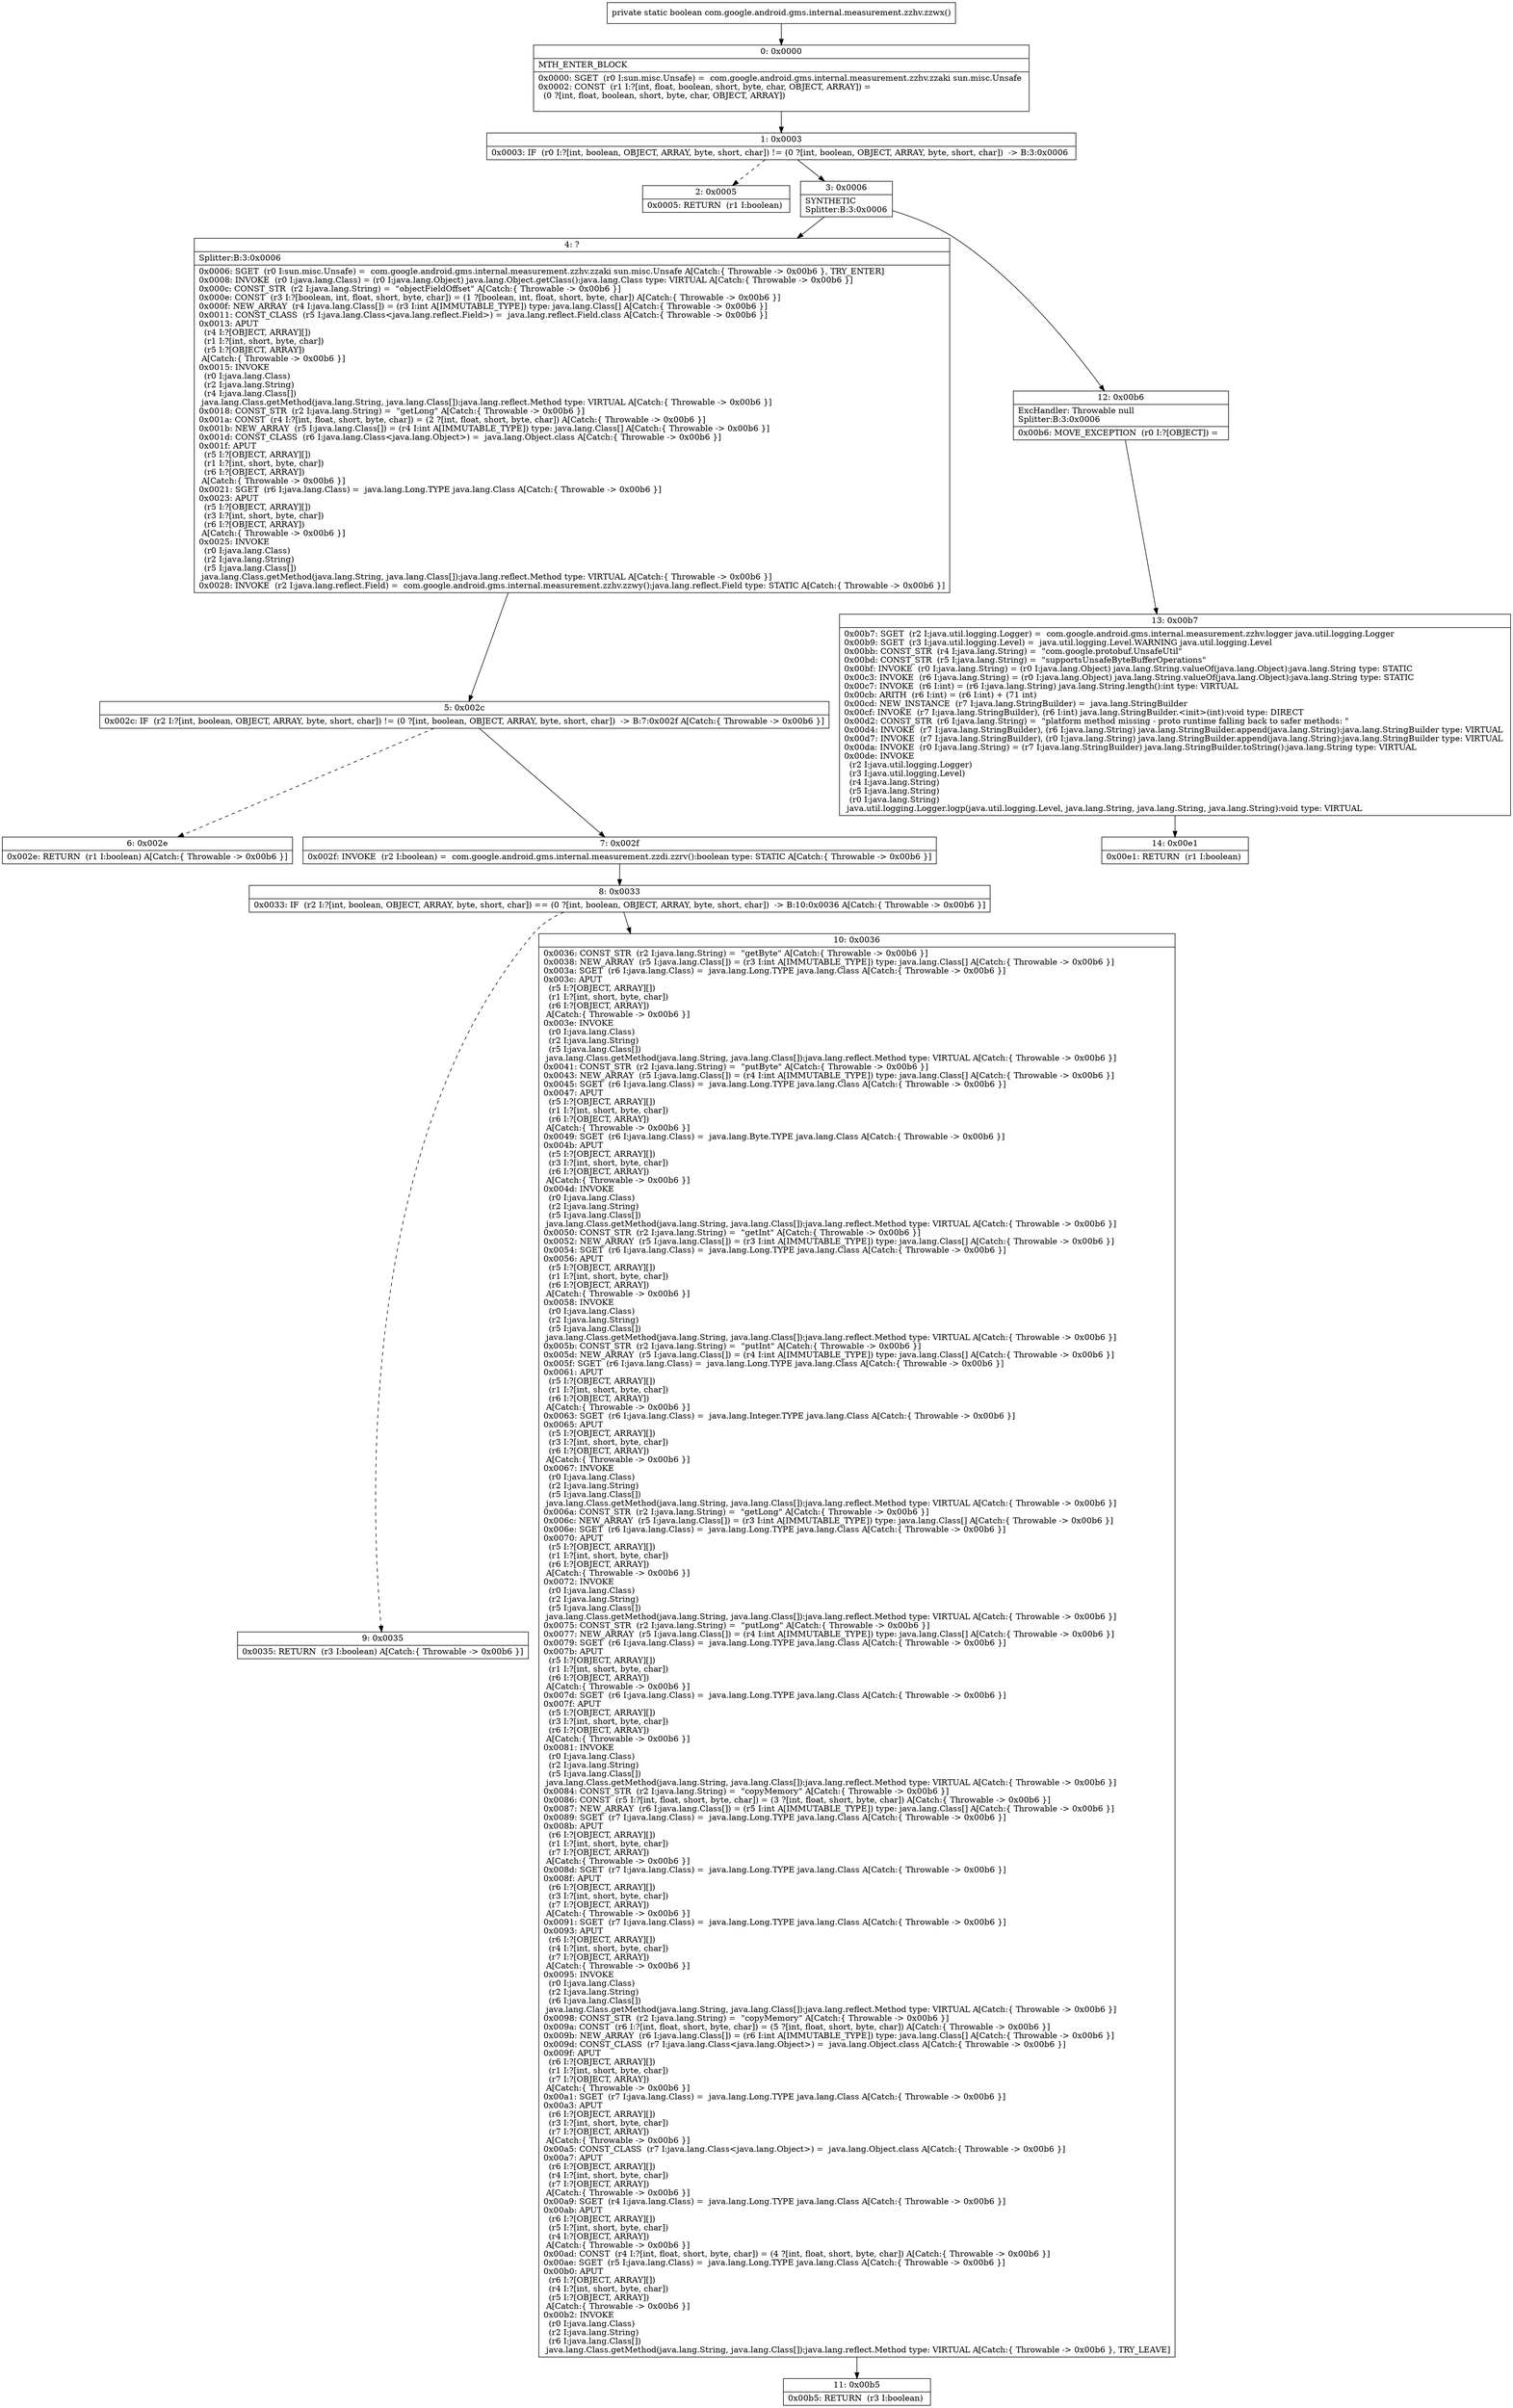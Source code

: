 digraph "CFG forcom.google.android.gms.internal.measurement.zzhv.zzwx()Z" {
Node_0 [shape=record,label="{0\:\ 0x0000|MTH_ENTER_BLOCK\l|0x0000: SGET  (r0 I:sun.misc.Unsafe) =  com.google.android.gms.internal.measurement.zzhv.zzaki sun.misc.Unsafe \l0x0002: CONST  (r1 I:?[int, float, boolean, short, byte, char, OBJECT, ARRAY]) = \l  (0 ?[int, float, boolean, short, byte, char, OBJECT, ARRAY])\l \l}"];
Node_1 [shape=record,label="{1\:\ 0x0003|0x0003: IF  (r0 I:?[int, boolean, OBJECT, ARRAY, byte, short, char]) != (0 ?[int, boolean, OBJECT, ARRAY, byte, short, char])  \-\> B:3:0x0006 \l}"];
Node_2 [shape=record,label="{2\:\ 0x0005|0x0005: RETURN  (r1 I:boolean) \l}"];
Node_3 [shape=record,label="{3\:\ 0x0006|SYNTHETIC\lSplitter:B:3:0x0006\l}"];
Node_4 [shape=record,label="{4\:\ ?|Splitter:B:3:0x0006\l|0x0006: SGET  (r0 I:sun.misc.Unsafe) =  com.google.android.gms.internal.measurement.zzhv.zzaki sun.misc.Unsafe A[Catch:\{ Throwable \-\> 0x00b6 \}, TRY_ENTER]\l0x0008: INVOKE  (r0 I:java.lang.Class) = (r0 I:java.lang.Object) java.lang.Object.getClass():java.lang.Class type: VIRTUAL A[Catch:\{ Throwable \-\> 0x00b6 \}]\l0x000c: CONST_STR  (r2 I:java.lang.String) =  \"objectFieldOffset\" A[Catch:\{ Throwable \-\> 0x00b6 \}]\l0x000e: CONST  (r3 I:?[boolean, int, float, short, byte, char]) = (1 ?[boolean, int, float, short, byte, char]) A[Catch:\{ Throwable \-\> 0x00b6 \}]\l0x000f: NEW_ARRAY  (r4 I:java.lang.Class[]) = (r3 I:int A[IMMUTABLE_TYPE]) type: java.lang.Class[] A[Catch:\{ Throwable \-\> 0x00b6 \}]\l0x0011: CONST_CLASS  (r5 I:java.lang.Class\<java.lang.reflect.Field\>) =  java.lang.reflect.Field.class A[Catch:\{ Throwable \-\> 0x00b6 \}]\l0x0013: APUT  \l  (r4 I:?[OBJECT, ARRAY][])\l  (r1 I:?[int, short, byte, char])\l  (r5 I:?[OBJECT, ARRAY])\l A[Catch:\{ Throwable \-\> 0x00b6 \}]\l0x0015: INVOKE  \l  (r0 I:java.lang.Class)\l  (r2 I:java.lang.String)\l  (r4 I:java.lang.Class[])\l java.lang.Class.getMethod(java.lang.String, java.lang.Class[]):java.lang.reflect.Method type: VIRTUAL A[Catch:\{ Throwable \-\> 0x00b6 \}]\l0x0018: CONST_STR  (r2 I:java.lang.String) =  \"getLong\" A[Catch:\{ Throwable \-\> 0x00b6 \}]\l0x001a: CONST  (r4 I:?[int, float, short, byte, char]) = (2 ?[int, float, short, byte, char]) A[Catch:\{ Throwable \-\> 0x00b6 \}]\l0x001b: NEW_ARRAY  (r5 I:java.lang.Class[]) = (r4 I:int A[IMMUTABLE_TYPE]) type: java.lang.Class[] A[Catch:\{ Throwable \-\> 0x00b6 \}]\l0x001d: CONST_CLASS  (r6 I:java.lang.Class\<java.lang.Object\>) =  java.lang.Object.class A[Catch:\{ Throwable \-\> 0x00b6 \}]\l0x001f: APUT  \l  (r5 I:?[OBJECT, ARRAY][])\l  (r1 I:?[int, short, byte, char])\l  (r6 I:?[OBJECT, ARRAY])\l A[Catch:\{ Throwable \-\> 0x00b6 \}]\l0x0021: SGET  (r6 I:java.lang.Class) =  java.lang.Long.TYPE java.lang.Class A[Catch:\{ Throwable \-\> 0x00b6 \}]\l0x0023: APUT  \l  (r5 I:?[OBJECT, ARRAY][])\l  (r3 I:?[int, short, byte, char])\l  (r6 I:?[OBJECT, ARRAY])\l A[Catch:\{ Throwable \-\> 0x00b6 \}]\l0x0025: INVOKE  \l  (r0 I:java.lang.Class)\l  (r2 I:java.lang.String)\l  (r5 I:java.lang.Class[])\l java.lang.Class.getMethod(java.lang.String, java.lang.Class[]):java.lang.reflect.Method type: VIRTUAL A[Catch:\{ Throwable \-\> 0x00b6 \}]\l0x0028: INVOKE  (r2 I:java.lang.reflect.Field) =  com.google.android.gms.internal.measurement.zzhv.zzwy():java.lang.reflect.Field type: STATIC A[Catch:\{ Throwable \-\> 0x00b6 \}]\l}"];
Node_5 [shape=record,label="{5\:\ 0x002c|0x002c: IF  (r2 I:?[int, boolean, OBJECT, ARRAY, byte, short, char]) != (0 ?[int, boolean, OBJECT, ARRAY, byte, short, char])  \-\> B:7:0x002f A[Catch:\{ Throwable \-\> 0x00b6 \}]\l}"];
Node_6 [shape=record,label="{6\:\ 0x002e|0x002e: RETURN  (r1 I:boolean) A[Catch:\{ Throwable \-\> 0x00b6 \}]\l}"];
Node_7 [shape=record,label="{7\:\ 0x002f|0x002f: INVOKE  (r2 I:boolean) =  com.google.android.gms.internal.measurement.zzdi.zzrv():boolean type: STATIC A[Catch:\{ Throwable \-\> 0x00b6 \}]\l}"];
Node_8 [shape=record,label="{8\:\ 0x0033|0x0033: IF  (r2 I:?[int, boolean, OBJECT, ARRAY, byte, short, char]) == (0 ?[int, boolean, OBJECT, ARRAY, byte, short, char])  \-\> B:10:0x0036 A[Catch:\{ Throwable \-\> 0x00b6 \}]\l}"];
Node_9 [shape=record,label="{9\:\ 0x0035|0x0035: RETURN  (r3 I:boolean) A[Catch:\{ Throwable \-\> 0x00b6 \}]\l}"];
Node_10 [shape=record,label="{10\:\ 0x0036|0x0036: CONST_STR  (r2 I:java.lang.String) =  \"getByte\" A[Catch:\{ Throwable \-\> 0x00b6 \}]\l0x0038: NEW_ARRAY  (r5 I:java.lang.Class[]) = (r3 I:int A[IMMUTABLE_TYPE]) type: java.lang.Class[] A[Catch:\{ Throwable \-\> 0x00b6 \}]\l0x003a: SGET  (r6 I:java.lang.Class) =  java.lang.Long.TYPE java.lang.Class A[Catch:\{ Throwable \-\> 0x00b6 \}]\l0x003c: APUT  \l  (r5 I:?[OBJECT, ARRAY][])\l  (r1 I:?[int, short, byte, char])\l  (r6 I:?[OBJECT, ARRAY])\l A[Catch:\{ Throwable \-\> 0x00b6 \}]\l0x003e: INVOKE  \l  (r0 I:java.lang.Class)\l  (r2 I:java.lang.String)\l  (r5 I:java.lang.Class[])\l java.lang.Class.getMethod(java.lang.String, java.lang.Class[]):java.lang.reflect.Method type: VIRTUAL A[Catch:\{ Throwable \-\> 0x00b6 \}]\l0x0041: CONST_STR  (r2 I:java.lang.String) =  \"putByte\" A[Catch:\{ Throwable \-\> 0x00b6 \}]\l0x0043: NEW_ARRAY  (r5 I:java.lang.Class[]) = (r4 I:int A[IMMUTABLE_TYPE]) type: java.lang.Class[] A[Catch:\{ Throwable \-\> 0x00b6 \}]\l0x0045: SGET  (r6 I:java.lang.Class) =  java.lang.Long.TYPE java.lang.Class A[Catch:\{ Throwable \-\> 0x00b6 \}]\l0x0047: APUT  \l  (r5 I:?[OBJECT, ARRAY][])\l  (r1 I:?[int, short, byte, char])\l  (r6 I:?[OBJECT, ARRAY])\l A[Catch:\{ Throwable \-\> 0x00b6 \}]\l0x0049: SGET  (r6 I:java.lang.Class) =  java.lang.Byte.TYPE java.lang.Class A[Catch:\{ Throwable \-\> 0x00b6 \}]\l0x004b: APUT  \l  (r5 I:?[OBJECT, ARRAY][])\l  (r3 I:?[int, short, byte, char])\l  (r6 I:?[OBJECT, ARRAY])\l A[Catch:\{ Throwable \-\> 0x00b6 \}]\l0x004d: INVOKE  \l  (r0 I:java.lang.Class)\l  (r2 I:java.lang.String)\l  (r5 I:java.lang.Class[])\l java.lang.Class.getMethod(java.lang.String, java.lang.Class[]):java.lang.reflect.Method type: VIRTUAL A[Catch:\{ Throwable \-\> 0x00b6 \}]\l0x0050: CONST_STR  (r2 I:java.lang.String) =  \"getInt\" A[Catch:\{ Throwable \-\> 0x00b6 \}]\l0x0052: NEW_ARRAY  (r5 I:java.lang.Class[]) = (r3 I:int A[IMMUTABLE_TYPE]) type: java.lang.Class[] A[Catch:\{ Throwable \-\> 0x00b6 \}]\l0x0054: SGET  (r6 I:java.lang.Class) =  java.lang.Long.TYPE java.lang.Class A[Catch:\{ Throwable \-\> 0x00b6 \}]\l0x0056: APUT  \l  (r5 I:?[OBJECT, ARRAY][])\l  (r1 I:?[int, short, byte, char])\l  (r6 I:?[OBJECT, ARRAY])\l A[Catch:\{ Throwable \-\> 0x00b6 \}]\l0x0058: INVOKE  \l  (r0 I:java.lang.Class)\l  (r2 I:java.lang.String)\l  (r5 I:java.lang.Class[])\l java.lang.Class.getMethod(java.lang.String, java.lang.Class[]):java.lang.reflect.Method type: VIRTUAL A[Catch:\{ Throwable \-\> 0x00b6 \}]\l0x005b: CONST_STR  (r2 I:java.lang.String) =  \"putInt\" A[Catch:\{ Throwable \-\> 0x00b6 \}]\l0x005d: NEW_ARRAY  (r5 I:java.lang.Class[]) = (r4 I:int A[IMMUTABLE_TYPE]) type: java.lang.Class[] A[Catch:\{ Throwable \-\> 0x00b6 \}]\l0x005f: SGET  (r6 I:java.lang.Class) =  java.lang.Long.TYPE java.lang.Class A[Catch:\{ Throwable \-\> 0x00b6 \}]\l0x0061: APUT  \l  (r5 I:?[OBJECT, ARRAY][])\l  (r1 I:?[int, short, byte, char])\l  (r6 I:?[OBJECT, ARRAY])\l A[Catch:\{ Throwable \-\> 0x00b6 \}]\l0x0063: SGET  (r6 I:java.lang.Class) =  java.lang.Integer.TYPE java.lang.Class A[Catch:\{ Throwable \-\> 0x00b6 \}]\l0x0065: APUT  \l  (r5 I:?[OBJECT, ARRAY][])\l  (r3 I:?[int, short, byte, char])\l  (r6 I:?[OBJECT, ARRAY])\l A[Catch:\{ Throwable \-\> 0x00b6 \}]\l0x0067: INVOKE  \l  (r0 I:java.lang.Class)\l  (r2 I:java.lang.String)\l  (r5 I:java.lang.Class[])\l java.lang.Class.getMethod(java.lang.String, java.lang.Class[]):java.lang.reflect.Method type: VIRTUAL A[Catch:\{ Throwable \-\> 0x00b6 \}]\l0x006a: CONST_STR  (r2 I:java.lang.String) =  \"getLong\" A[Catch:\{ Throwable \-\> 0x00b6 \}]\l0x006c: NEW_ARRAY  (r5 I:java.lang.Class[]) = (r3 I:int A[IMMUTABLE_TYPE]) type: java.lang.Class[] A[Catch:\{ Throwable \-\> 0x00b6 \}]\l0x006e: SGET  (r6 I:java.lang.Class) =  java.lang.Long.TYPE java.lang.Class A[Catch:\{ Throwable \-\> 0x00b6 \}]\l0x0070: APUT  \l  (r5 I:?[OBJECT, ARRAY][])\l  (r1 I:?[int, short, byte, char])\l  (r6 I:?[OBJECT, ARRAY])\l A[Catch:\{ Throwable \-\> 0x00b6 \}]\l0x0072: INVOKE  \l  (r0 I:java.lang.Class)\l  (r2 I:java.lang.String)\l  (r5 I:java.lang.Class[])\l java.lang.Class.getMethod(java.lang.String, java.lang.Class[]):java.lang.reflect.Method type: VIRTUAL A[Catch:\{ Throwable \-\> 0x00b6 \}]\l0x0075: CONST_STR  (r2 I:java.lang.String) =  \"putLong\" A[Catch:\{ Throwable \-\> 0x00b6 \}]\l0x0077: NEW_ARRAY  (r5 I:java.lang.Class[]) = (r4 I:int A[IMMUTABLE_TYPE]) type: java.lang.Class[] A[Catch:\{ Throwable \-\> 0x00b6 \}]\l0x0079: SGET  (r6 I:java.lang.Class) =  java.lang.Long.TYPE java.lang.Class A[Catch:\{ Throwable \-\> 0x00b6 \}]\l0x007b: APUT  \l  (r5 I:?[OBJECT, ARRAY][])\l  (r1 I:?[int, short, byte, char])\l  (r6 I:?[OBJECT, ARRAY])\l A[Catch:\{ Throwable \-\> 0x00b6 \}]\l0x007d: SGET  (r6 I:java.lang.Class) =  java.lang.Long.TYPE java.lang.Class A[Catch:\{ Throwable \-\> 0x00b6 \}]\l0x007f: APUT  \l  (r5 I:?[OBJECT, ARRAY][])\l  (r3 I:?[int, short, byte, char])\l  (r6 I:?[OBJECT, ARRAY])\l A[Catch:\{ Throwable \-\> 0x00b6 \}]\l0x0081: INVOKE  \l  (r0 I:java.lang.Class)\l  (r2 I:java.lang.String)\l  (r5 I:java.lang.Class[])\l java.lang.Class.getMethod(java.lang.String, java.lang.Class[]):java.lang.reflect.Method type: VIRTUAL A[Catch:\{ Throwable \-\> 0x00b6 \}]\l0x0084: CONST_STR  (r2 I:java.lang.String) =  \"copyMemory\" A[Catch:\{ Throwable \-\> 0x00b6 \}]\l0x0086: CONST  (r5 I:?[int, float, short, byte, char]) = (3 ?[int, float, short, byte, char]) A[Catch:\{ Throwable \-\> 0x00b6 \}]\l0x0087: NEW_ARRAY  (r6 I:java.lang.Class[]) = (r5 I:int A[IMMUTABLE_TYPE]) type: java.lang.Class[] A[Catch:\{ Throwable \-\> 0x00b6 \}]\l0x0089: SGET  (r7 I:java.lang.Class) =  java.lang.Long.TYPE java.lang.Class A[Catch:\{ Throwable \-\> 0x00b6 \}]\l0x008b: APUT  \l  (r6 I:?[OBJECT, ARRAY][])\l  (r1 I:?[int, short, byte, char])\l  (r7 I:?[OBJECT, ARRAY])\l A[Catch:\{ Throwable \-\> 0x00b6 \}]\l0x008d: SGET  (r7 I:java.lang.Class) =  java.lang.Long.TYPE java.lang.Class A[Catch:\{ Throwable \-\> 0x00b6 \}]\l0x008f: APUT  \l  (r6 I:?[OBJECT, ARRAY][])\l  (r3 I:?[int, short, byte, char])\l  (r7 I:?[OBJECT, ARRAY])\l A[Catch:\{ Throwable \-\> 0x00b6 \}]\l0x0091: SGET  (r7 I:java.lang.Class) =  java.lang.Long.TYPE java.lang.Class A[Catch:\{ Throwable \-\> 0x00b6 \}]\l0x0093: APUT  \l  (r6 I:?[OBJECT, ARRAY][])\l  (r4 I:?[int, short, byte, char])\l  (r7 I:?[OBJECT, ARRAY])\l A[Catch:\{ Throwable \-\> 0x00b6 \}]\l0x0095: INVOKE  \l  (r0 I:java.lang.Class)\l  (r2 I:java.lang.String)\l  (r6 I:java.lang.Class[])\l java.lang.Class.getMethod(java.lang.String, java.lang.Class[]):java.lang.reflect.Method type: VIRTUAL A[Catch:\{ Throwable \-\> 0x00b6 \}]\l0x0098: CONST_STR  (r2 I:java.lang.String) =  \"copyMemory\" A[Catch:\{ Throwable \-\> 0x00b6 \}]\l0x009a: CONST  (r6 I:?[int, float, short, byte, char]) = (5 ?[int, float, short, byte, char]) A[Catch:\{ Throwable \-\> 0x00b6 \}]\l0x009b: NEW_ARRAY  (r6 I:java.lang.Class[]) = (r6 I:int A[IMMUTABLE_TYPE]) type: java.lang.Class[] A[Catch:\{ Throwable \-\> 0x00b6 \}]\l0x009d: CONST_CLASS  (r7 I:java.lang.Class\<java.lang.Object\>) =  java.lang.Object.class A[Catch:\{ Throwable \-\> 0x00b6 \}]\l0x009f: APUT  \l  (r6 I:?[OBJECT, ARRAY][])\l  (r1 I:?[int, short, byte, char])\l  (r7 I:?[OBJECT, ARRAY])\l A[Catch:\{ Throwable \-\> 0x00b6 \}]\l0x00a1: SGET  (r7 I:java.lang.Class) =  java.lang.Long.TYPE java.lang.Class A[Catch:\{ Throwable \-\> 0x00b6 \}]\l0x00a3: APUT  \l  (r6 I:?[OBJECT, ARRAY][])\l  (r3 I:?[int, short, byte, char])\l  (r7 I:?[OBJECT, ARRAY])\l A[Catch:\{ Throwable \-\> 0x00b6 \}]\l0x00a5: CONST_CLASS  (r7 I:java.lang.Class\<java.lang.Object\>) =  java.lang.Object.class A[Catch:\{ Throwable \-\> 0x00b6 \}]\l0x00a7: APUT  \l  (r6 I:?[OBJECT, ARRAY][])\l  (r4 I:?[int, short, byte, char])\l  (r7 I:?[OBJECT, ARRAY])\l A[Catch:\{ Throwable \-\> 0x00b6 \}]\l0x00a9: SGET  (r4 I:java.lang.Class) =  java.lang.Long.TYPE java.lang.Class A[Catch:\{ Throwable \-\> 0x00b6 \}]\l0x00ab: APUT  \l  (r6 I:?[OBJECT, ARRAY][])\l  (r5 I:?[int, short, byte, char])\l  (r4 I:?[OBJECT, ARRAY])\l A[Catch:\{ Throwable \-\> 0x00b6 \}]\l0x00ad: CONST  (r4 I:?[int, float, short, byte, char]) = (4 ?[int, float, short, byte, char]) A[Catch:\{ Throwable \-\> 0x00b6 \}]\l0x00ae: SGET  (r5 I:java.lang.Class) =  java.lang.Long.TYPE java.lang.Class A[Catch:\{ Throwable \-\> 0x00b6 \}]\l0x00b0: APUT  \l  (r6 I:?[OBJECT, ARRAY][])\l  (r4 I:?[int, short, byte, char])\l  (r5 I:?[OBJECT, ARRAY])\l A[Catch:\{ Throwable \-\> 0x00b6 \}]\l0x00b2: INVOKE  \l  (r0 I:java.lang.Class)\l  (r2 I:java.lang.String)\l  (r6 I:java.lang.Class[])\l java.lang.Class.getMethod(java.lang.String, java.lang.Class[]):java.lang.reflect.Method type: VIRTUAL A[Catch:\{ Throwable \-\> 0x00b6 \}, TRY_LEAVE]\l}"];
Node_11 [shape=record,label="{11\:\ 0x00b5|0x00b5: RETURN  (r3 I:boolean) \l}"];
Node_12 [shape=record,label="{12\:\ 0x00b6|ExcHandler: Throwable null\lSplitter:B:3:0x0006\l|0x00b6: MOVE_EXCEPTION  (r0 I:?[OBJECT]) =  \l}"];
Node_13 [shape=record,label="{13\:\ 0x00b7|0x00b7: SGET  (r2 I:java.util.logging.Logger) =  com.google.android.gms.internal.measurement.zzhv.logger java.util.logging.Logger \l0x00b9: SGET  (r3 I:java.util.logging.Level) =  java.util.logging.Level.WARNING java.util.logging.Level \l0x00bb: CONST_STR  (r4 I:java.lang.String) =  \"com.google.protobuf.UnsafeUtil\" \l0x00bd: CONST_STR  (r5 I:java.lang.String) =  \"supportsUnsafeByteBufferOperations\" \l0x00bf: INVOKE  (r0 I:java.lang.String) = (r0 I:java.lang.Object) java.lang.String.valueOf(java.lang.Object):java.lang.String type: STATIC \l0x00c3: INVOKE  (r6 I:java.lang.String) = (r0 I:java.lang.Object) java.lang.String.valueOf(java.lang.Object):java.lang.String type: STATIC \l0x00c7: INVOKE  (r6 I:int) = (r6 I:java.lang.String) java.lang.String.length():int type: VIRTUAL \l0x00cb: ARITH  (r6 I:int) = (r6 I:int) + (71 int) \l0x00cd: NEW_INSTANCE  (r7 I:java.lang.StringBuilder) =  java.lang.StringBuilder \l0x00cf: INVOKE  (r7 I:java.lang.StringBuilder), (r6 I:int) java.lang.StringBuilder.\<init\>(int):void type: DIRECT \l0x00d2: CONST_STR  (r6 I:java.lang.String) =  \"platform method missing \- proto runtime falling back to safer methods: \" \l0x00d4: INVOKE  (r7 I:java.lang.StringBuilder), (r6 I:java.lang.String) java.lang.StringBuilder.append(java.lang.String):java.lang.StringBuilder type: VIRTUAL \l0x00d7: INVOKE  (r7 I:java.lang.StringBuilder), (r0 I:java.lang.String) java.lang.StringBuilder.append(java.lang.String):java.lang.StringBuilder type: VIRTUAL \l0x00da: INVOKE  (r0 I:java.lang.String) = (r7 I:java.lang.StringBuilder) java.lang.StringBuilder.toString():java.lang.String type: VIRTUAL \l0x00de: INVOKE  \l  (r2 I:java.util.logging.Logger)\l  (r3 I:java.util.logging.Level)\l  (r4 I:java.lang.String)\l  (r5 I:java.lang.String)\l  (r0 I:java.lang.String)\l java.util.logging.Logger.logp(java.util.logging.Level, java.lang.String, java.lang.String, java.lang.String):void type: VIRTUAL \l}"];
Node_14 [shape=record,label="{14\:\ 0x00e1|0x00e1: RETURN  (r1 I:boolean) \l}"];
MethodNode[shape=record,label="{private static boolean com.google.android.gms.internal.measurement.zzhv.zzwx() }"];
MethodNode -> Node_0;
Node_0 -> Node_1;
Node_1 -> Node_2[style=dashed];
Node_1 -> Node_3;
Node_3 -> Node_4;
Node_3 -> Node_12;
Node_4 -> Node_5;
Node_5 -> Node_6[style=dashed];
Node_5 -> Node_7;
Node_7 -> Node_8;
Node_8 -> Node_9[style=dashed];
Node_8 -> Node_10;
Node_10 -> Node_11;
Node_12 -> Node_13;
Node_13 -> Node_14;
}

